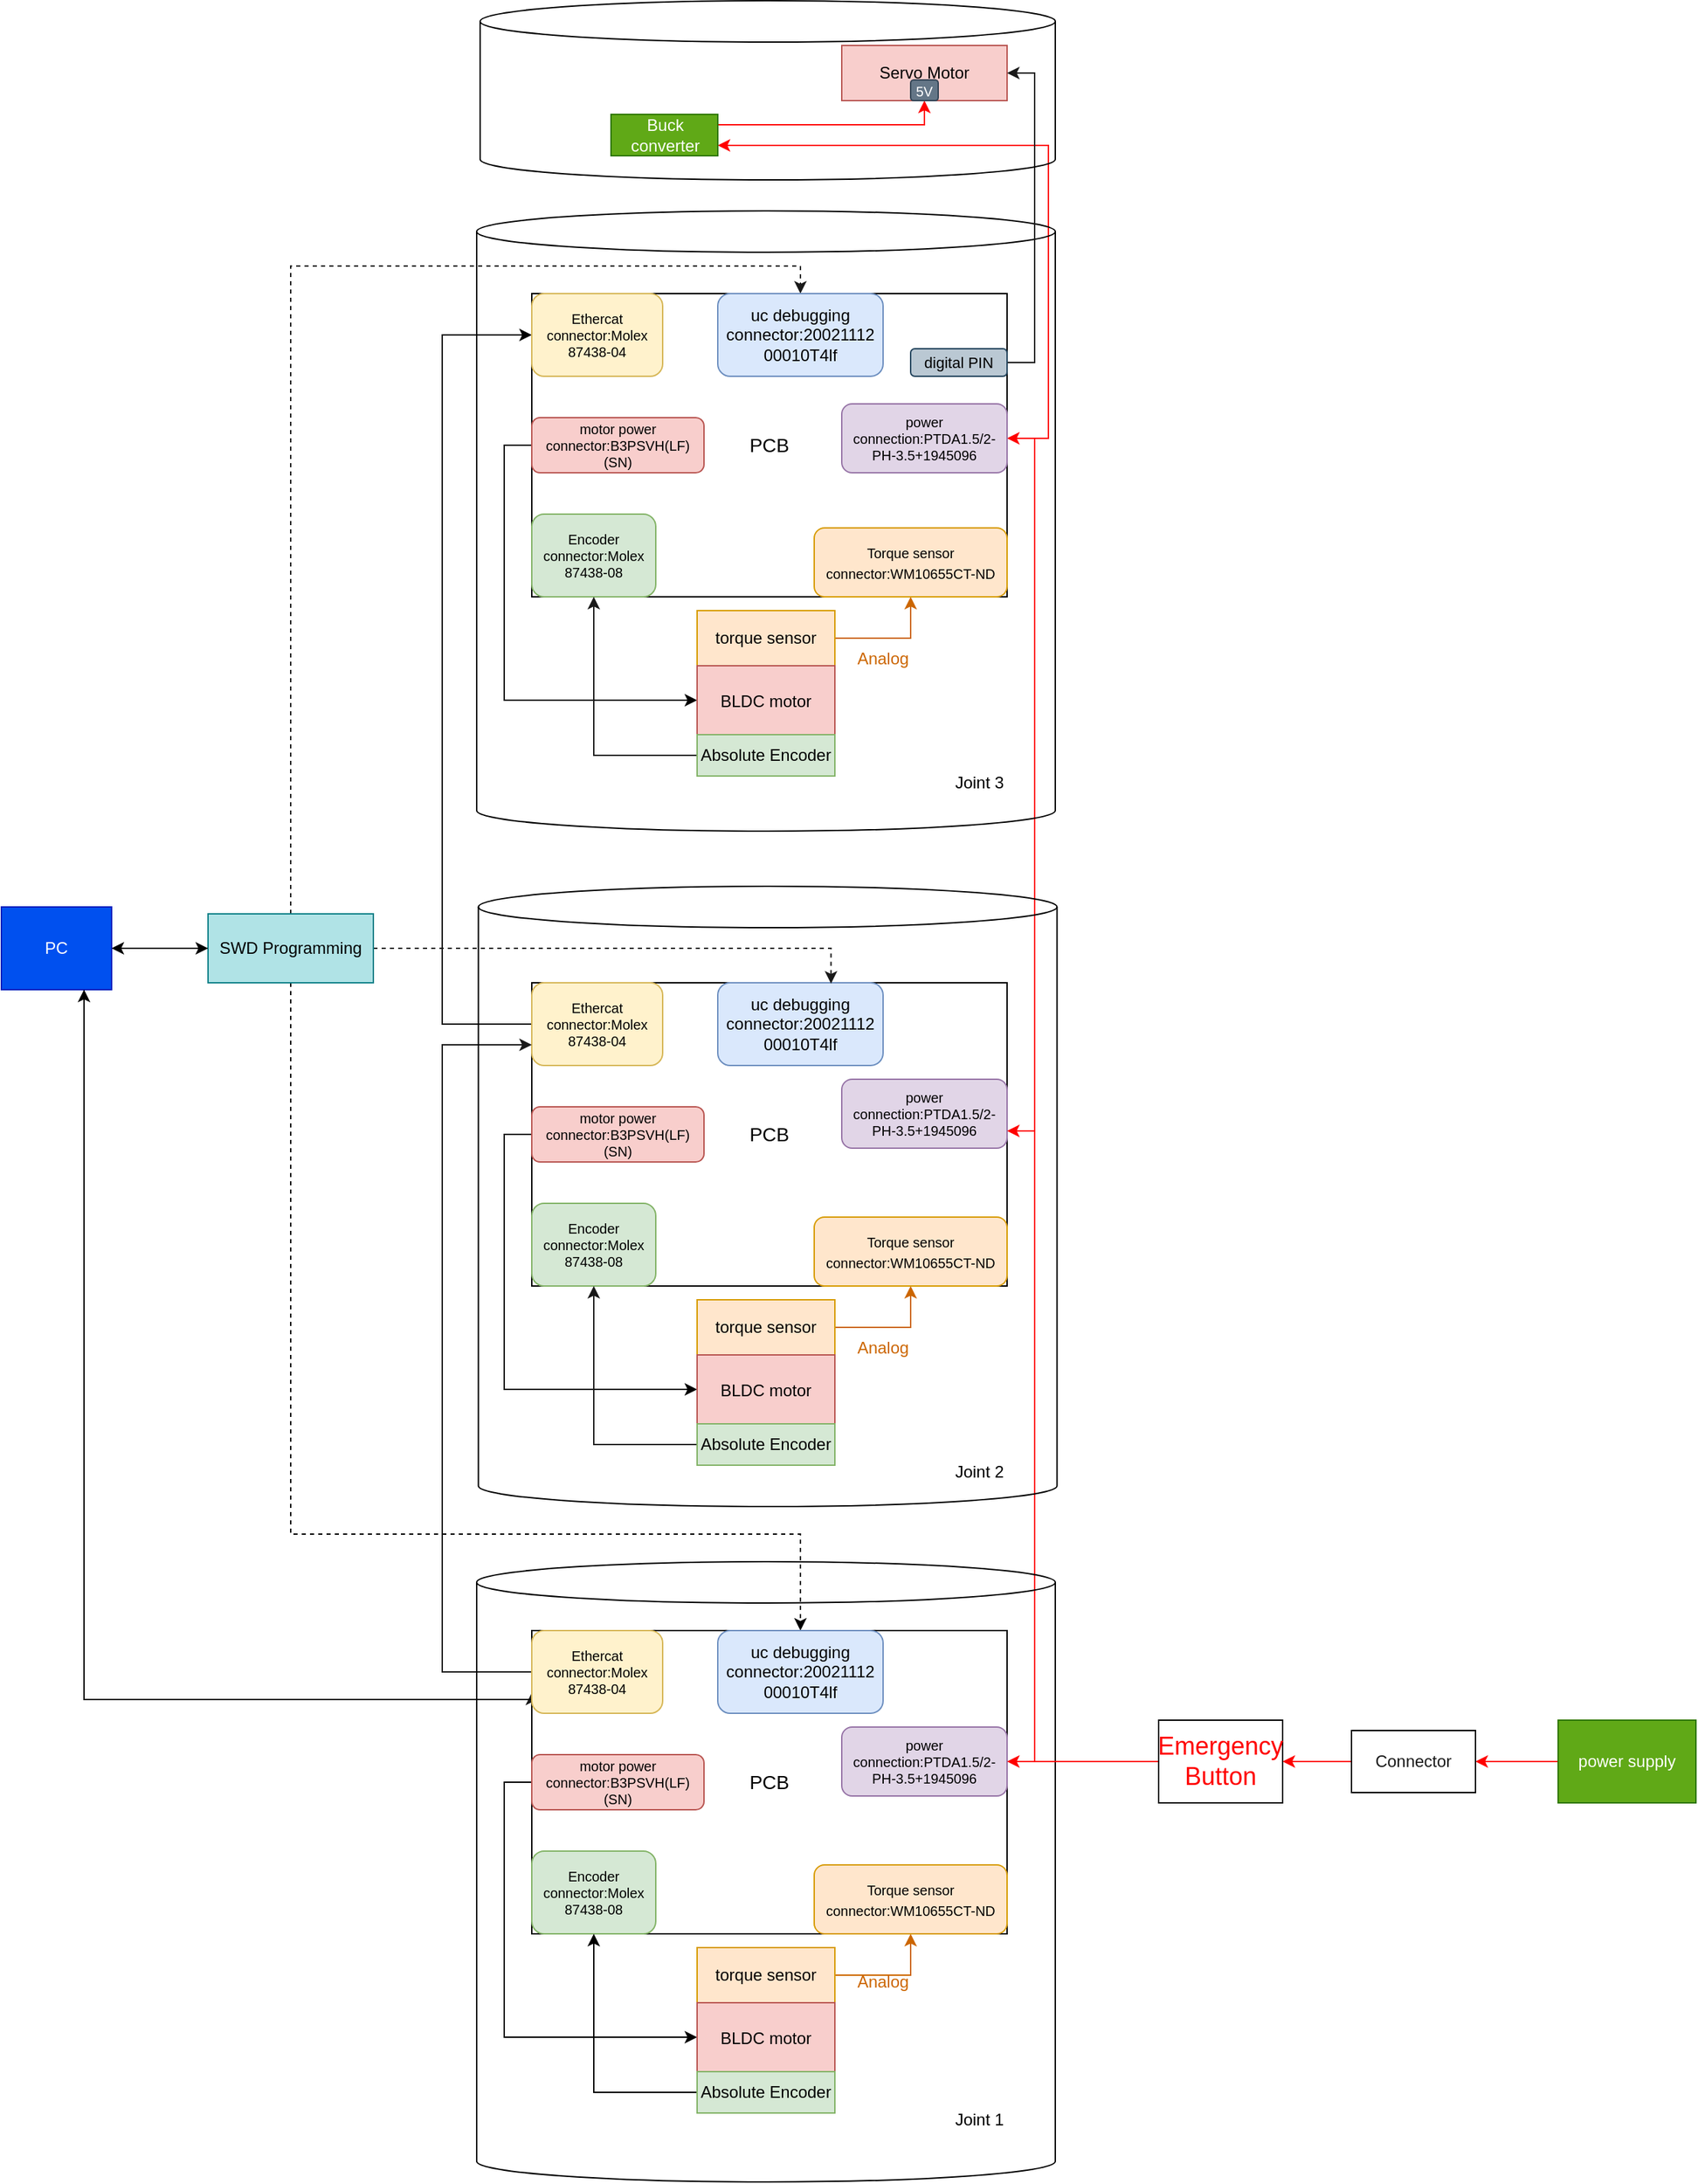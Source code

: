 <mxfile version="16.6.4" type="google"><diagram id="zUpLnChhkEOJYbnmiLeX" name="Page-1"><mxGraphModel dx="3816" dy="2754" grid="1" gridSize="10" guides="1" tooltips="1" connect="1" arrows="1" fold="1" page="1" pageScale="1" pageWidth="850" pageHeight="1100" math="0" shadow="0"><root><mxCell id="0"/><mxCell id="1" parent="0"/><mxCell id="NUNzIdZBlF5jPnIgy3EL-1" value="&lt;font style=&quot;font-size: 14px&quot;&gt;PCB&lt;/font&gt;" style="rounded=0;whiteSpace=wrap;html=1;" parent="1" vertex="1"><mxGeometry x="265" y="460" width="345" height="220" as="geometry"/></mxCell><mxCell id="EtOLf0tyOLU37qzEpkxG-6" style="edgeStyle=orthogonalEdgeStyle;rounded=0;orthogonalLoop=1;jettySize=auto;html=1;exitX=1;exitY=0.5;exitDx=0;exitDy=0;entryX=0.5;entryY=1;entryDx=0;entryDy=0;fontColor=#CC6600;strokeColor=#CC6600;" parent="1" source="NUNzIdZBlF5jPnIgy3EL-2" target="NUNzIdZBlF5jPnIgy3EL-3" edge="1"><mxGeometry relative="1" as="geometry"/></mxCell><mxCell id="NUNzIdZBlF5jPnIgy3EL-2" value="torque sensor" style="rounded=0;whiteSpace=wrap;html=1;fillColor=#ffe6cc;strokeColor=#d79b00;" parent="1" vertex="1"><mxGeometry x="385" y="690" width="100" height="40" as="geometry"/></mxCell><mxCell id="NUNzIdZBlF5jPnIgy3EL-3" value="&lt;font style=&quot;font-size: 10px&quot;&gt;Torque sensor connector:WM10655CT-ND&lt;/font&gt;" style="rounded=1;whiteSpace=wrap;html=1;fillColor=#ffe6cc;strokeColor=#d79b00;" parent="1" vertex="1"><mxGeometry x="470" y="630" width="140" height="50" as="geometry"/></mxCell><mxCell id="WREz8HsgZtUaXqv7mMpT-4" style="edgeStyle=orthogonalEdgeStyle;rounded=0;orthogonalLoop=1;jettySize=auto;html=1;exitX=0;exitY=0.5;exitDx=0;exitDy=0;entryX=0;entryY=0.5;entryDx=0;entryDy=0;" parent="1" source="NUNzIdZBlF5jPnIgy3EL-7" target="NUNzIdZBlF5jPnIgy3EL-55" edge="1"><mxGeometry relative="1" as="geometry"><mxPoint x="200" y="20" as="targetPoint"/><Array as="points"><mxPoint x="200" y="490"/><mxPoint x="200" y="-10"/></Array></mxGeometry></mxCell><mxCell id="NUNzIdZBlF5jPnIgy3EL-7" value="Ethercat connector:Molex 87438-04" style="rounded=1;whiteSpace=wrap;html=1;fontSize=10;fillColor=#fff2cc;strokeColor=#d6b656;" parent="1" vertex="1"><mxGeometry x="265" y="460" width="95" height="60" as="geometry"/></mxCell><mxCell id="NUNzIdZBlF5jPnIgy3EL-8" value="Encoder connector:Molex 87438-08" style="rounded=1;whiteSpace=wrap;html=1;fontSize=10;fillColor=#d5e8d4;strokeColor=#82b366;" parent="1" vertex="1"><mxGeometry x="265" y="620" width="90" height="60" as="geometry"/></mxCell><mxCell id="NUNzIdZBlF5jPnIgy3EL-25" style="edgeStyle=orthogonalEdgeStyle;rounded=0;orthogonalLoop=1;jettySize=auto;html=1;exitX=0;exitY=0.5;exitDx=0;exitDy=0;entryX=0;entryY=0.5;entryDx=0;entryDy=0;fontSize=12;" parent="1" source="NUNzIdZBlF5jPnIgy3EL-9" target="NUNzIdZBlF5jPnIgy3EL-11" edge="1"><mxGeometry relative="1" as="geometry"/></mxCell><mxCell id="NUNzIdZBlF5jPnIgy3EL-9" value="motor power connector:B3PSVH(LF)(SN)" style="rounded=1;whiteSpace=wrap;html=1;fontSize=10;fillColor=#f8cecc;strokeColor=#b85450;" parent="1" vertex="1"><mxGeometry x="265" y="550" width="125" height="40" as="geometry"/></mxCell><mxCell id="EtOLf0tyOLU37qzEpkxG-16" style="edgeStyle=orthogonalEdgeStyle;rounded=0;orthogonalLoop=1;jettySize=auto;html=1;entryX=1;entryY=0.5;entryDx=0;entryDy=0;fontColor=#1A1A1A;strokeColor=#FF0000;" parent="1" target="NUNzIdZBlF5jPnIgy3EL-60" edge="1"><mxGeometry relative="1" as="geometry"><mxPoint x="630" y="568" as="sourcePoint"/><Array as="points"><mxPoint x="630" y="65"/></Array></mxGeometry></mxCell><mxCell id="NUNzIdZBlF5jPnIgy3EL-10" value="power connection:PTDA1.5/2-PH-3.5+1945096" style="rounded=1;whiteSpace=wrap;html=1;fontSize=10;fillColor=#e1d5e7;strokeColor=#9673a6;" parent="1" vertex="1"><mxGeometry x="490" y="530" width="120" height="50" as="geometry"/></mxCell><mxCell id="NUNzIdZBlF5jPnIgy3EL-11" value="&lt;font style=&quot;font-size: 12px&quot;&gt;BLDC motor&lt;/font&gt;" style="rounded=0;whiteSpace=wrap;html=1;fontSize=14;fillColor=#f8cecc;strokeColor=#b85450;" parent="1" vertex="1"><mxGeometry x="385" y="730" width="100" height="50" as="geometry"/></mxCell><mxCell id="EtOLf0tyOLU37qzEpkxG-8" style="edgeStyle=orthogonalEdgeStyle;rounded=0;orthogonalLoop=1;jettySize=auto;html=1;exitX=0;exitY=0.5;exitDx=0;exitDy=0;fontColor=#CC6600;strokeColor=#1A1A1A;" parent="1" source="NUNzIdZBlF5jPnIgy3EL-14" target="NUNzIdZBlF5jPnIgy3EL-8" edge="1"><mxGeometry relative="1" as="geometry"/></mxCell><mxCell id="NUNzIdZBlF5jPnIgy3EL-14" value="Absolute Encoder" style="rounded=0;whiteSpace=wrap;html=1;fontSize=12;fillColor=#d5e8d4;strokeColor=#82b366;" parent="1" vertex="1"><mxGeometry x="385" y="780" width="100" height="30" as="geometry"/></mxCell><mxCell id="NUNzIdZBlF5jPnIgy3EL-29" value="uc debugging connector:20021112&lt;br&gt;00010T4lf" style="rounded=1;whiteSpace=wrap;html=1;shadow=0;sketch=0;fontSize=12;fillColor=#dae8fc;strokeColor=#6c8ebf;" parent="1" vertex="1"><mxGeometry x="400" y="460" width="120" height="60" as="geometry"/></mxCell><mxCell id="NUNzIdZBlF5jPnIgy3EL-73" style="edgeStyle=orthogonalEdgeStyle;rounded=0;orthogonalLoop=1;jettySize=auto;html=1;exitX=0.5;exitY=1;exitDx=0;exitDy=0;fontSize=12;dashed=1;" parent="1" source="NUNzIdZBlF5jPnIgy3EL-30" target="NUNzIdZBlF5jPnIgy3EL-49" edge="1"><mxGeometry relative="1" as="geometry"><Array as="points"><mxPoint x="90" y="860"/><mxPoint x="460" y="860"/></Array></mxGeometry></mxCell><mxCell id="NUNzIdZBlF5jPnIgy3EL-101" style="edgeStyle=orthogonalEdgeStyle;rounded=0;orthogonalLoop=1;jettySize=auto;html=1;exitX=0;exitY=0.5;exitDx=0;exitDy=0;entryX=1;entryY=0.5;entryDx=0;entryDy=0;fontSize=18;fontColor=#FF0000;" parent="1" source="NUNzIdZBlF5jPnIgy3EL-30" target="NUNzIdZBlF5jPnIgy3EL-33" edge="1"><mxGeometry relative="1" as="geometry"/></mxCell><mxCell id="NUNzIdZBlF5jPnIgy3EL-126" style="edgeStyle=orthogonalEdgeStyle;rounded=0;orthogonalLoop=1;jettySize=auto;html=1;exitX=0.5;exitY=0;exitDx=0;exitDy=0;entryX=0.5;entryY=0;entryDx=0;entryDy=0;fontSize=11;fontColor=#1A1A1A;strokeColor=#1A1A1A;dashed=1;" parent="1" source="NUNzIdZBlF5jPnIgy3EL-30" target="NUNzIdZBlF5jPnIgy3EL-64" edge="1"><mxGeometry relative="1" as="geometry"/></mxCell><mxCell id="EtOLf0tyOLU37qzEpkxG-24" style="edgeStyle=orthogonalEdgeStyle;rounded=0;orthogonalLoop=1;jettySize=auto;html=1;exitX=1;exitY=0.5;exitDx=0;exitDy=0;entryX=0.685;entryY=0.01;entryDx=0;entryDy=0;entryPerimeter=0;fontColor=#1A1A1A;strokeColor=#1A1A1A;dashed=1;" parent="1" source="NUNzIdZBlF5jPnIgy3EL-30" target="NUNzIdZBlF5jPnIgy3EL-29" edge="1"><mxGeometry relative="1" as="geometry"/></mxCell><mxCell id="NUNzIdZBlF5jPnIgy3EL-30" value="SWD Programming" style="rounded=0;whiteSpace=wrap;html=1;shadow=0;sketch=0;fontSize=12;fillColor=#b0e3e6;strokeColor=#0e8088;" parent="1" vertex="1"><mxGeometry x="30" y="410" width="120" height="50" as="geometry"/></mxCell><mxCell id="NUNzIdZBlF5jPnIgy3EL-34" value="" style="edgeStyle=orthogonalEdgeStyle;rounded=0;orthogonalLoop=1;jettySize=auto;html=1;fontSize=12;" parent="1" source="NUNzIdZBlF5jPnIgy3EL-33" target="NUNzIdZBlF5jPnIgy3EL-30" edge="1"><mxGeometry relative="1" as="geometry"/></mxCell><mxCell id="EtOLf0tyOLU37qzEpkxG-28" style="edgeStyle=orthogonalEdgeStyle;rounded=0;orthogonalLoop=1;jettySize=auto;html=1;exitX=0.75;exitY=1;exitDx=0;exitDy=0;entryX=0;entryY=0.75;entryDx=0;entryDy=0;fontColor=#1A1A1A;strokeColor=#1A1A1A;" parent="1" source="NUNzIdZBlF5jPnIgy3EL-33" target="NUNzIdZBlF5jPnIgy3EL-40" edge="1"><mxGeometry relative="1" as="geometry"><Array as="points"><mxPoint x="-60" y="980"/><mxPoint x="265" y="980"/></Array></mxGeometry></mxCell><mxCell id="NUNzIdZBlF5jPnIgy3EL-33" value="PC" style="rounded=0;whiteSpace=wrap;html=1;shadow=0;sketch=0;fontSize=12;fillColor=#0050ef;fontColor=#ffffff;strokeColor=#001DBC;" parent="1" vertex="1"><mxGeometry x="-120" y="405" width="80" height="60" as="geometry"/></mxCell><mxCell id="NUNzIdZBlF5jPnIgy3EL-35" value="Joint 2" style="text;html=1;strokeColor=none;fillColor=none;align=center;verticalAlign=middle;whiteSpace=wrap;rounded=0;shadow=0;sketch=0;fontSize=12;" parent="1" vertex="1"><mxGeometry x="560" y="800" width="60" height="30" as="geometry"/></mxCell><mxCell id="NUNzIdZBlF5jPnIgy3EL-36" value="&lt;font style=&quot;font-size: 14px&quot;&gt;PCB&lt;/font&gt;" style="rounded=0;whiteSpace=wrap;html=1;" parent="1" vertex="1"><mxGeometry x="265" y="930" width="345" height="220" as="geometry"/></mxCell><mxCell id="EtOLf0tyOLU37qzEpkxG-1" style="edgeStyle=orthogonalEdgeStyle;rounded=0;orthogonalLoop=1;jettySize=auto;html=1;exitX=1;exitY=0.5;exitDx=0;exitDy=0;entryX=0.5;entryY=1;entryDx=0;entryDy=0;strokeColor=#CC6600;" parent="1" source="NUNzIdZBlF5jPnIgy3EL-37" target="NUNzIdZBlF5jPnIgy3EL-39" edge="1"><mxGeometry relative="1" as="geometry"/></mxCell><mxCell id="NUNzIdZBlF5jPnIgy3EL-37" value="torque sensor" style="rounded=0;whiteSpace=wrap;html=1;fillColor=#ffe6cc;strokeColor=#d79b00;" parent="1" vertex="1"><mxGeometry x="385" y="1160" width="100" height="40" as="geometry"/></mxCell><mxCell id="NUNzIdZBlF5jPnIgy3EL-39" value="&lt;font style=&quot;font-size: 10px&quot;&gt;Torque sensor connector:WM10655CT-ND&lt;/font&gt;" style="rounded=1;whiteSpace=wrap;html=1;fillColor=#ffe6cc;strokeColor=#d79b00;" parent="1" vertex="1"><mxGeometry x="470" y="1100" width="140" height="50" as="geometry"/></mxCell><mxCell id="NUNzIdZBlF5jPnIgy3EL-115" style="edgeStyle=orthogonalEdgeStyle;rounded=0;orthogonalLoop=1;jettySize=auto;html=1;exitX=0;exitY=0.5;exitDx=0;exitDy=0;entryX=0.75;entryY=1;entryDx=0;entryDy=0;fontSize=18;fontColor=#FF0000;" parent="1" source="NUNzIdZBlF5jPnIgy3EL-40" target="NUNzIdZBlF5jPnIgy3EL-33" edge="1"><mxGeometry relative="1" as="geometry"><Array as="points"><mxPoint x="265" y="980"/><mxPoint x="-60" y="980"/></Array></mxGeometry></mxCell><mxCell id="EtOLf0tyOLU37qzEpkxG-20" style="edgeStyle=orthogonalEdgeStyle;rounded=0;orthogonalLoop=1;jettySize=auto;html=1;exitX=0;exitY=0.5;exitDx=0;exitDy=0;entryX=0;entryY=0.75;entryDx=0;entryDy=0;fontColor=#1A1A1A;strokeColor=#1A1A1A;" parent="1" source="NUNzIdZBlF5jPnIgy3EL-40" target="NUNzIdZBlF5jPnIgy3EL-7" edge="1"><mxGeometry relative="1" as="geometry"><Array as="points"><mxPoint x="200" y="960"/><mxPoint x="200" y="505"/></Array></mxGeometry></mxCell><mxCell id="NUNzIdZBlF5jPnIgy3EL-40" value="Ethercat connector:Molex 87438-04" style="rounded=1;whiteSpace=wrap;html=1;fontSize=10;fillColor=#fff2cc;strokeColor=#d6b656;" parent="1" vertex="1"><mxGeometry x="265" y="930" width="95" height="60" as="geometry"/></mxCell><mxCell id="NUNzIdZBlF5jPnIgy3EL-42" value="Encoder connector:Molex 87438-08" style="rounded=1;whiteSpace=wrap;html=1;fontSize=10;fillColor=#d5e8d4;strokeColor=#82b366;" parent="1" vertex="1"><mxGeometry x="265" y="1090" width="90" height="60" as="geometry"/></mxCell><mxCell id="NUNzIdZBlF5jPnIgy3EL-43" style="edgeStyle=orthogonalEdgeStyle;rounded=0;orthogonalLoop=1;jettySize=auto;html=1;exitX=0;exitY=0.5;exitDx=0;exitDy=0;entryX=0;entryY=0.5;entryDx=0;entryDy=0;fontSize=12;" parent="1" source="NUNzIdZBlF5jPnIgy3EL-44" target="NUNzIdZBlF5jPnIgy3EL-46" edge="1"><mxGeometry relative="1" as="geometry"/></mxCell><mxCell id="NUNzIdZBlF5jPnIgy3EL-44" value="motor power connector:B3PSVH(LF)(SN)" style="rounded=1;whiteSpace=wrap;html=1;fontSize=10;fillColor=#f8cecc;strokeColor=#b85450;" parent="1" vertex="1"><mxGeometry x="265" y="1020" width="125" height="40" as="geometry"/></mxCell><mxCell id="EtOLf0tyOLU37qzEpkxG-23" style="edgeStyle=orthogonalEdgeStyle;rounded=0;orthogonalLoop=1;jettySize=auto;html=1;entryX=1;entryY=0.75;entryDx=0;entryDy=0;fontColor=#1A1A1A;strokeColor=#FF0000;" parent="1" target="NUNzIdZBlF5jPnIgy3EL-10" edge="1"><mxGeometry relative="1" as="geometry"><mxPoint x="630" y="1025" as="sourcePoint"/><Array as="points"><mxPoint x="630" y="1013"/><mxPoint x="630" y="568"/></Array></mxGeometry></mxCell><mxCell id="NUNzIdZBlF5jPnIgy3EL-45" value="power connection:PTDA1.5/2-PH-3.5+1945096" style="rounded=1;whiteSpace=wrap;html=1;fontSize=10;fillColor=#e1d5e7;strokeColor=#9673a6;" parent="1" vertex="1"><mxGeometry x="490" y="1000" width="120" height="50" as="geometry"/></mxCell><mxCell id="NUNzIdZBlF5jPnIgy3EL-46" value="&lt;font style=&quot;font-size: 12px&quot;&gt;BLDC motor&lt;/font&gt;" style="rounded=0;whiteSpace=wrap;html=1;fontSize=14;fillColor=#f8cecc;strokeColor=#b85450;" parent="1" vertex="1"><mxGeometry x="385" y="1200" width="100" height="50" as="geometry"/></mxCell><mxCell id="EtOLf0tyOLU37qzEpkxG-2" style="edgeStyle=orthogonalEdgeStyle;rounded=0;orthogonalLoop=1;jettySize=auto;html=1;exitX=0;exitY=0.5;exitDx=0;exitDy=0;" parent="1" source="NUNzIdZBlF5jPnIgy3EL-47" target="NUNzIdZBlF5jPnIgy3EL-42" edge="1"><mxGeometry relative="1" as="geometry"/></mxCell><mxCell id="NUNzIdZBlF5jPnIgy3EL-47" value="Absolute Encoder" style="rounded=0;whiteSpace=wrap;html=1;fontSize=12;fillColor=#d5e8d4;strokeColor=#82b366;" parent="1" vertex="1"><mxGeometry x="385" y="1250" width="100" height="30" as="geometry"/></mxCell><mxCell id="NUNzIdZBlF5jPnIgy3EL-48" value="" style="shape=cylinder3;whiteSpace=wrap;html=1;boundedLbl=1;backgroundOutline=1;size=15;fontSize=12;shadow=0;sketch=0;fillColor=none;" parent="1" vertex="1"><mxGeometry x="225" y="880" width="420" height="450" as="geometry"/></mxCell><mxCell id="NUNzIdZBlF5jPnIgy3EL-49" value="uc debugging connector:20021112&lt;br&gt;00010T4lf" style="rounded=1;whiteSpace=wrap;html=1;shadow=0;sketch=0;fontSize=12;fillColor=#dae8fc;strokeColor=#6c8ebf;" parent="1" vertex="1"><mxGeometry x="400" y="930" width="120" height="60" as="geometry"/></mxCell><mxCell id="NUNzIdZBlF5jPnIgy3EL-50" value="Joint 1" style="text;html=1;strokeColor=none;fillColor=none;align=center;verticalAlign=middle;whiteSpace=wrap;rounded=0;shadow=0;sketch=0;fontSize=12;" parent="1" vertex="1"><mxGeometry x="560" y="1270" width="60" height="30" as="geometry"/></mxCell><mxCell id="NUNzIdZBlF5jPnIgy3EL-51" value="&lt;font style=&quot;font-size: 14px&quot;&gt;PCB&lt;/font&gt;" style="rounded=0;whiteSpace=wrap;html=1;" parent="1" vertex="1"><mxGeometry x="265" y="-40" width="345" height="220" as="geometry"/></mxCell><mxCell id="EtOLf0tyOLU37qzEpkxG-7" style="edgeStyle=orthogonalEdgeStyle;rounded=0;orthogonalLoop=1;jettySize=auto;html=1;exitX=1;exitY=0.5;exitDx=0;exitDy=0;entryX=0.5;entryY=1;entryDx=0;entryDy=0;fontColor=#CC6600;strokeColor=#CC6600;" parent="1" source="NUNzIdZBlF5jPnIgy3EL-52" target="NUNzIdZBlF5jPnIgy3EL-54" edge="1"><mxGeometry relative="1" as="geometry"/></mxCell><mxCell id="NUNzIdZBlF5jPnIgy3EL-52" value="torque sensor" style="rounded=0;whiteSpace=wrap;html=1;fillColor=#ffe6cc;strokeColor=#d79b00;" parent="1" vertex="1"><mxGeometry x="385" y="190" width="100" height="40" as="geometry"/></mxCell><mxCell id="NUNzIdZBlF5jPnIgy3EL-54" value="&lt;font style=&quot;font-size: 10px&quot;&gt;Torque sensor connector:WM10655CT-ND&lt;/font&gt;" style="rounded=1;whiteSpace=wrap;html=1;fillColor=#ffe6cc;strokeColor=#d79b00;" parent="1" vertex="1"><mxGeometry x="470" y="130" width="140" height="50" as="geometry"/></mxCell><mxCell id="NUNzIdZBlF5jPnIgy3EL-55" value="Ethercat connector:Molex 87438-04" style="rounded=1;whiteSpace=wrap;html=1;fontSize=10;fillColor=#fff2cc;strokeColor=#d6b656;" parent="1" vertex="1"><mxGeometry x="265" y="-40" width="95" height="60" as="geometry"/></mxCell><mxCell id="NUNzIdZBlF5jPnIgy3EL-57" value="Encoder connector:Molex 87438-08" style="rounded=1;whiteSpace=wrap;html=1;fontSize=10;fillColor=#d5e8d4;strokeColor=#82b366;" parent="1" vertex="1"><mxGeometry x="265" y="120" width="90" height="60" as="geometry"/></mxCell><mxCell id="NUNzIdZBlF5jPnIgy3EL-58" style="edgeStyle=orthogonalEdgeStyle;rounded=0;orthogonalLoop=1;jettySize=auto;html=1;exitX=0;exitY=0.5;exitDx=0;exitDy=0;entryX=0;entryY=0.5;entryDx=0;entryDy=0;fontSize=12;" parent="1" source="NUNzIdZBlF5jPnIgy3EL-59" target="NUNzIdZBlF5jPnIgy3EL-61" edge="1"><mxGeometry relative="1" as="geometry"/></mxCell><mxCell id="NUNzIdZBlF5jPnIgy3EL-59" value="motor power connector:B3PSVH(LF)(SN)" style="rounded=1;whiteSpace=wrap;html=1;fontSize=10;fillColor=#f8cecc;strokeColor=#b85450;" parent="1" vertex="1"><mxGeometry x="265" y="50" width="125" height="40" as="geometry"/></mxCell><mxCell id="EtOLf0tyOLU37qzEpkxG-17" style="edgeStyle=orthogonalEdgeStyle;rounded=0;orthogonalLoop=1;jettySize=auto;html=1;entryX=1;entryY=0.75;entryDx=0;entryDy=0;fontColor=#1A1A1A;strokeColor=#FF0000;" parent="1" target="SFrfNsw4WLggNe_lew9C-1" edge="1"><mxGeometry relative="1" as="geometry"><Array as="points"><mxPoint x="630" y="65"/><mxPoint x="640" y="65"/><mxPoint x="640" y="-147"/></Array><mxPoint x="630" y="70" as="sourcePoint"/></mxGeometry></mxCell><mxCell id="NUNzIdZBlF5jPnIgy3EL-60" value="power connection:PTDA1.5/2-PH-3.5+1945096" style="rounded=1;whiteSpace=wrap;html=1;fontSize=10;fillColor=#e1d5e7;strokeColor=#9673a6;" parent="1" vertex="1"><mxGeometry x="490" y="40" width="120" height="50" as="geometry"/></mxCell><mxCell id="NUNzIdZBlF5jPnIgy3EL-61" value="&lt;font style=&quot;font-size: 12px&quot;&gt;BLDC motor&lt;/font&gt;" style="rounded=0;whiteSpace=wrap;html=1;fontSize=14;fillColor=#f8cecc;strokeColor=#b85450;" parent="1" vertex="1"><mxGeometry x="385" y="230" width="100" height="50" as="geometry"/></mxCell><mxCell id="EtOLf0tyOLU37qzEpkxG-9" style="edgeStyle=orthogonalEdgeStyle;rounded=0;orthogonalLoop=1;jettySize=auto;html=1;exitX=0;exitY=0.5;exitDx=0;exitDy=0;entryX=0.5;entryY=1;entryDx=0;entryDy=0;fontColor=#CC6600;strokeColor=#1A1A1A;" parent="1" source="NUNzIdZBlF5jPnIgy3EL-62" target="NUNzIdZBlF5jPnIgy3EL-57" edge="1"><mxGeometry relative="1" as="geometry"/></mxCell><mxCell id="NUNzIdZBlF5jPnIgy3EL-62" value="Absolute Encoder" style="rounded=0;whiteSpace=wrap;html=1;fontSize=12;fillColor=#d5e8d4;strokeColor=#82b366;" parent="1" vertex="1"><mxGeometry x="385" y="280" width="100" height="30" as="geometry"/></mxCell><mxCell id="NUNzIdZBlF5jPnIgy3EL-64" value="uc debugging connector:20021112&lt;br&gt;00010T4lf" style="rounded=1;whiteSpace=wrap;html=1;shadow=0;sketch=0;fontSize=12;fillColor=#dae8fc;strokeColor=#6c8ebf;" parent="1" vertex="1"><mxGeometry x="400" y="-40" width="120" height="60" as="geometry"/></mxCell><mxCell id="NUNzIdZBlF5jPnIgy3EL-65" value="Joint 3" style="text;html=1;strokeColor=none;fillColor=none;align=center;verticalAlign=middle;whiteSpace=wrap;rounded=0;shadow=0;sketch=0;fontSize=12;" parent="1" vertex="1"><mxGeometry x="560" y="300" width="60" height="30" as="geometry"/></mxCell><mxCell id="NUNzIdZBlF5jPnIgy3EL-76" value="Servo Motor" style="rounded=0;whiteSpace=wrap;html=1;shadow=0;sketch=0;fontSize=12;fillColor=#f8cecc;strokeColor=#b85450;" parent="1" vertex="1"><mxGeometry x="490" y="-220" width="120" height="40" as="geometry"/></mxCell><mxCell id="EtOLf0tyOLU37qzEpkxG-12" style="edgeStyle=orthogonalEdgeStyle;rounded=0;orthogonalLoop=1;jettySize=auto;html=1;exitX=0;exitY=0.5;exitDx=0;exitDy=0;entryX=1;entryY=0.5;entryDx=0;entryDy=0;fontColor=#1A1A1A;strokeColor=#FF0000;" parent="1" source="NUNzIdZBlF5jPnIgy3EL-79" target="EtOLf0tyOLU37qzEpkxG-10" edge="1"><mxGeometry relative="1" as="geometry"/></mxCell><mxCell id="NUNzIdZBlF5jPnIgy3EL-79" value="power supply" style="rounded=0;whiteSpace=wrap;html=1;shadow=0;sketch=0;fontSize=12;fillColor=#60a917;fontColor=#ffffff;strokeColor=#2D7600;" parent="1" vertex="1"><mxGeometry x="1010" y="995" width="100" height="60" as="geometry"/></mxCell><mxCell id="EtOLf0tyOLU37qzEpkxG-21" style="edgeStyle=orthogonalEdgeStyle;rounded=0;orthogonalLoop=1;jettySize=auto;html=1;exitX=0;exitY=0.5;exitDx=0;exitDy=0;entryX=1;entryY=0.5;entryDx=0;entryDy=0;fontColor=#1A1A1A;strokeColor=#FF0000;" parent="1" source="NUNzIdZBlF5jPnIgy3EL-104" target="NUNzIdZBlF5jPnIgy3EL-45" edge="1"><mxGeometry relative="1" as="geometry"/></mxCell><mxCell id="NUNzIdZBlF5jPnIgy3EL-104" value="Emergency Button" style="rounded=0;whiteSpace=wrap;html=1;shadow=0;sketch=0;fontSize=18;fontColor=#FF0000;fillColor=none;" parent="1" vertex="1"><mxGeometry x="720" y="995" width="90" height="60" as="geometry"/></mxCell><mxCell id="NUNzIdZBlF5jPnIgy3EL-63" value="" style="shape=cylinder3;whiteSpace=wrap;html=1;boundedLbl=1;backgroundOutline=1;size=15;fontSize=12;shadow=0;sketch=0;fillColor=none;" parent="1" vertex="1"><mxGeometry x="225" y="-100" width="420" height="450" as="geometry"/></mxCell><mxCell id="NUNzIdZBlF5jPnIgy3EL-124" style="edgeStyle=orthogonalEdgeStyle;rounded=0;orthogonalLoop=1;jettySize=auto;html=1;exitX=1;exitY=0.5;exitDx=0;exitDy=0;entryX=1;entryY=0.5;entryDx=0;entryDy=0;fontSize=11;fontColor=#1A1A1A;strokeColor=#1A1A1A;" parent="1" source="NUNzIdZBlF5jPnIgy3EL-123" target="NUNzIdZBlF5jPnIgy3EL-76" edge="1"><mxGeometry relative="1" as="geometry"/></mxCell><mxCell id="NUNzIdZBlF5jPnIgy3EL-123" value="digital PIN" style="rounded=1;whiteSpace=wrap;html=1;shadow=0;sketch=0;fontSize=11;fillColor=#bac8d3;strokeColor=#23445d;" parent="1" vertex="1"><mxGeometry x="540" width="70" height="20" as="geometry"/></mxCell><mxCell id="EtOLf0tyOLU37qzEpkxG-37" style="edgeStyle=orthogonalEdgeStyle;rounded=0;orthogonalLoop=1;jettySize=auto;html=1;exitX=1;exitY=0.25;exitDx=0;exitDy=0;entryX=0.5;entryY=1;entryDx=0;entryDy=0;fontSize=10;fontColor=#1A1A1A;strokeColor=#FF0000;" parent="1" source="SFrfNsw4WLggNe_lew9C-1" target="EtOLf0tyOLU37qzEpkxG-34" edge="1"><mxGeometry relative="1" as="geometry"><Array as="points"><mxPoint x="550" y="-162"/></Array></mxGeometry></mxCell><mxCell id="SFrfNsw4WLggNe_lew9C-1" value="Buck converter" style="rounded=0;whiteSpace=wrap;html=1;fillColor=#60a917;fontColor=#ffffff;strokeColor=#2D7600;" parent="1" vertex="1"><mxGeometry x="322.5" y="-170" width="77.5" height="30" as="geometry"/></mxCell><mxCell id="EtOLf0tyOLU37qzEpkxG-3" value="&lt;font color=&quot;#cc6600&quot;&gt;Analog&lt;/font&gt;" style="text;html=1;strokeColor=none;fillColor=none;align=center;verticalAlign=middle;whiteSpace=wrap;rounded=0;" parent="1" vertex="1"><mxGeometry x="490" y="1170" width="60" height="30" as="geometry"/></mxCell><mxCell id="EtOLf0tyOLU37qzEpkxG-4" value="&lt;font color=&quot;#cc6600&quot;&gt;Analog&lt;/font&gt;" style="text;html=1;strokeColor=none;fillColor=none;align=center;verticalAlign=middle;whiteSpace=wrap;rounded=0;" parent="1" vertex="1"><mxGeometry x="490" y="710" width="60" height="30" as="geometry"/></mxCell><mxCell id="EtOLf0tyOLU37qzEpkxG-5" value="&lt;font color=&quot;#cc6600&quot;&gt;Analog&lt;/font&gt;" style="text;html=1;strokeColor=none;fillColor=none;align=center;verticalAlign=middle;whiteSpace=wrap;rounded=0;" parent="1" vertex="1"><mxGeometry x="490" y="210" width="60" height="30" as="geometry"/></mxCell><mxCell id="EtOLf0tyOLU37qzEpkxG-13" style="edgeStyle=orthogonalEdgeStyle;rounded=0;orthogonalLoop=1;jettySize=auto;html=1;exitX=0;exitY=0.5;exitDx=0;exitDy=0;entryX=1;entryY=0.5;entryDx=0;entryDy=0;fontColor=#1A1A1A;strokeColor=#FF0000;" parent="1" source="EtOLf0tyOLU37qzEpkxG-10" target="NUNzIdZBlF5jPnIgy3EL-104" edge="1"><mxGeometry relative="1" as="geometry"/></mxCell><mxCell id="EtOLf0tyOLU37qzEpkxG-10" value="&lt;font color=&quot;#1a1a1a&quot;&gt;Connector&lt;/font&gt;" style="rounded=0;whiteSpace=wrap;html=1;fontColor=#CC6600;" parent="1" vertex="1"><mxGeometry x="860" y="1002.5" width="90" height="45" as="geometry"/></mxCell><mxCell id="NUNzIdZBlF5jPnIgy3EL-28" value="" style="shape=cylinder3;whiteSpace=wrap;html=1;boundedLbl=1;backgroundOutline=1;size=15;fontSize=12;shadow=0;sketch=0;fillColor=none;" parent="1" vertex="1"><mxGeometry x="226.25" y="390" width="420" height="450" as="geometry"/></mxCell><mxCell id="EtOLf0tyOLU37qzEpkxG-34" value="&lt;font style=&quot;font-size: 10px&quot;&gt;5V&lt;/font&gt;" style="rounded=1;whiteSpace=wrap;html=1;fontSize=10;fontColor=#ffffff;strokeColor=#314354;fillColor=#647687;" parent="1" vertex="1"><mxGeometry x="540" y="-195" width="20" height="15" as="geometry"/></mxCell><mxCell id="NUNzIdZBlF5jPnIgy3EL-75" value="" style="shape=cylinder3;whiteSpace=wrap;html=1;boundedLbl=1;backgroundOutline=1;size=15;shadow=0;sketch=0;fontSize=12;fillColor=none;" parent="1" vertex="1"><mxGeometry x="227.5" y="-252.5" width="417.5" height="130" as="geometry"/></mxCell></root></mxGraphModel></diagram></mxfile>